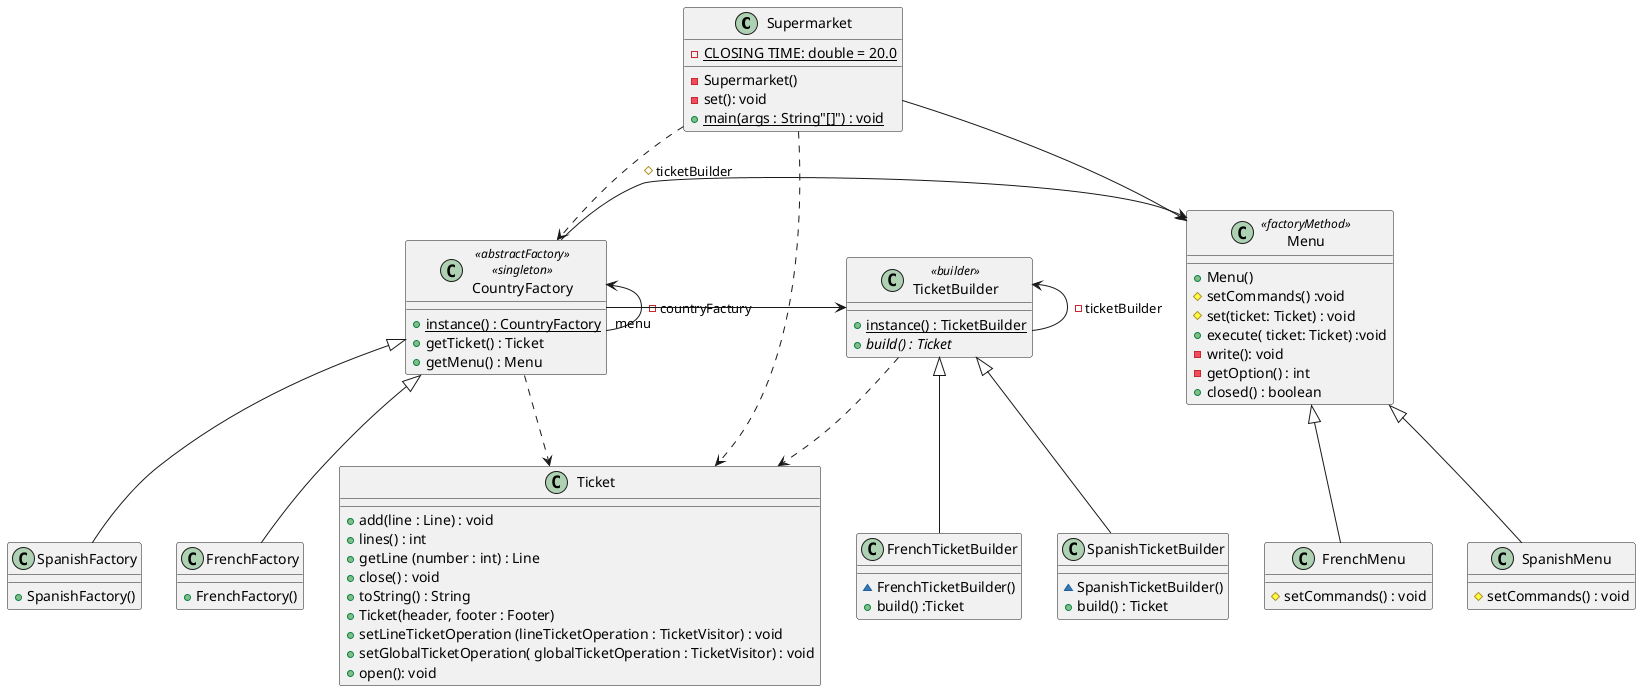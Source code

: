 @startuml abstractFactory
class Supermarket {
-{static} CLOSING TIME: double = 20.0
- Supermarket()
- set(): void
+{static} main(args : String"[]") : void
}

class CountryFactory <<abstractFactory>> <<singleton>> {
+{static} instance() : CountryFactory
+ getTicket() : Ticket
+ getMenu() : Menu
}

class Ticket {
+ add(line : Line) : void
+ lines() : int
+ getLine (number : int) : Line
+ close() : void
+ toString() : String
+ Ticket(header, footer : Footer)
+ setLineTicketOperation (lineTicketOperation : TicketVisitor) : void
+ setGlobalTicketOperation( globalTicketOperation : TicketVisitor) : void
+ open(): void
}

class SpanishFactory {
+ SpanishFactory()
}

class FrenchFactory {
+ FrenchFactory()
}

class Menu <<factoryMethod>> {
+ Menu()
# setCommands() :void
# set(ticket: Ticket) : void
+ execute( ticket: Ticket) :void
- write(): void
- getOption() : int
+ closed() : boolean
}

class TicketBuilder <<builder>> {
+ {static} instance() : TicketBuilder
+{abstract} build() : Ticket
}

class SpanishMenu {
#setCommands() : void
}

class FrenchMenu {
#setCommands() : void
}

class SpanishTicketBuilder {

~SpanishTicketBuilder()
+build() : Ticket
}

class FrenchTicketBuilder {

~FrenchTicketBuilder()
+build() :Ticket
}



Supermarket .down.> CountryFactory

Supermarket -down-> Menu
CountryFactory <-- "menu" CountryFactory :-countryFactury
CountryFactory -right-> Menu :#ticketBuilder
CountryFactory -right-> TicketBuilder
CountryFactory <|-- SpanishFactory
CountryFactory <|-- FrenchFactory

Menu <|-- SpanishMenu
Menu <|-- FrenchMenu
TicketBuilder <-- TicketBuilder :-ticketBuilder
TicketBuilder <|-- SpanishTicketBuilder
TicketBuilder <|-- FrenchTicketBuilder
CountryFactory .down.> Ticket
Supermarket .down.> Ticket
TicketBuilder .down.> Ticket
@enduml